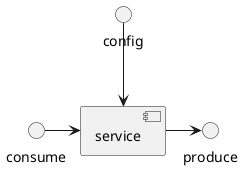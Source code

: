 @startuml
  component service
  interface config
  interface consume
  interface produce
  config --> service
  consume -> service
  service -> produce
@enduml
